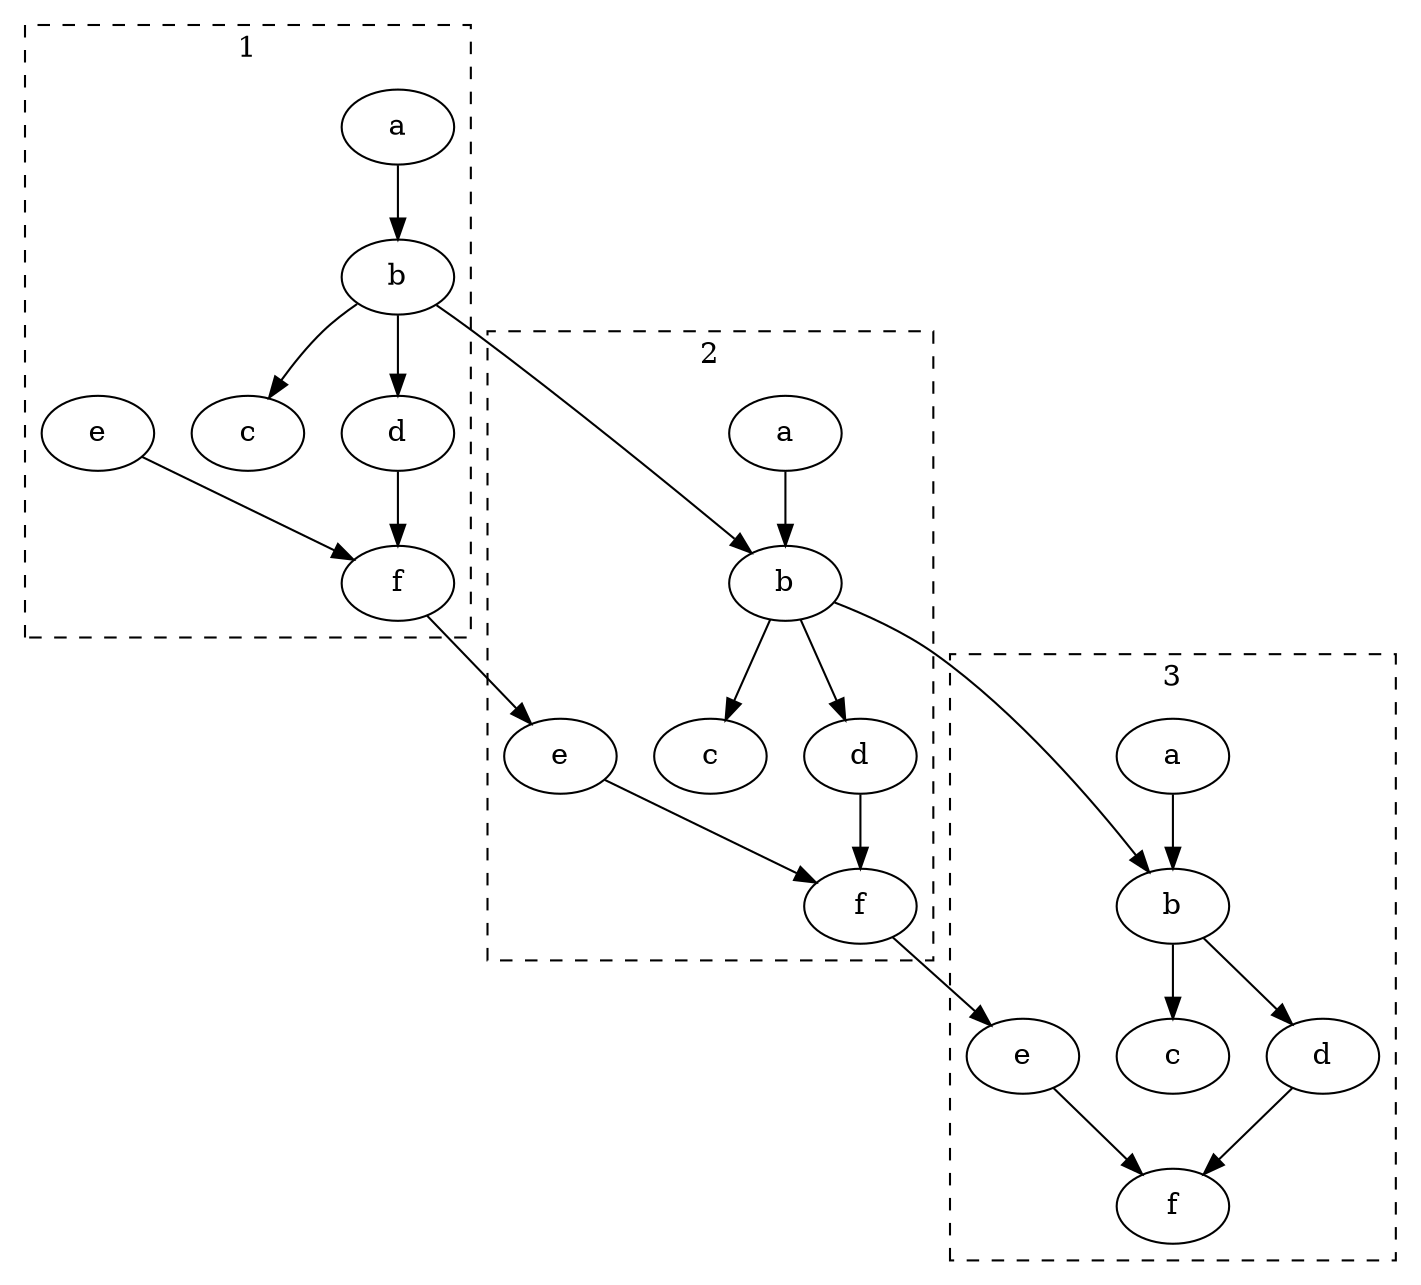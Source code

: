 digraph {

    subgraph cluster_1 {
        style="dashed"
        label="1"

        a_1 [label="a"]
        b_1 [label="b"]
        c_1 [label="c"]
        d_1 [label="d"]
        e_1 [label="e"]
        f_1 [label="f"]

        a_1 -> b_1 -> d_1 -> f_1
        b_1 -> c_1
        e_1 -> f_1
    }

    subgraph cluster_2 {
        style="dashed"
        label="2"

        a_2 [label="a"]
        b_2 [label="b"]
        c_2 [label="c"]
        d_2 [label="d"]
        e_2 [label="e"]
        f_2 [label="f"]

        a_2 -> b_2 -> d_2 -> f_2
        b_2 -> c_2
        e_2 -> f_2
    }

    subgraph cluster_3 {
        style="dashed"
        label="3"

        a_3 [label="a"]
        b_3 [label="b"]
        c_3 [label="c"]
        d_3 [label="d"]
        e_3 [label="e"]
        f_3 [label="f"]

        a_3 -> b_3 -> d_3 -> f_3
        b_3 -> c_3
        e_3 -> f_3
    }

    b_1 -> b_2
    b_2 -> b_3
    f_1 -> e_2
    f_2 -> e_3
}
